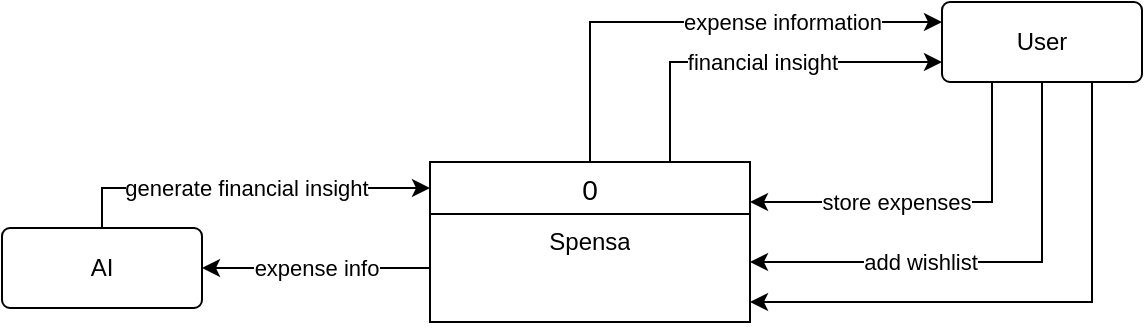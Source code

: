 <mxfile version="24.8.4" pages="2">
  <diagram name="Context Diagram" id="i1NHL7GJSS7ajKzj1QSG">
    <mxGraphModel dx="244" dy="574" grid="1" gridSize="10" guides="1" tooltips="1" connect="1" arrows="1" fold="1" page="1" pageScale="1" pageWidth="827" pageHeight="1169" math="0" shadow="0">
      <root>
        <mxCell id="0" />
        <mxCell id="1" parent="0" />
        <mxCell id="eZignlBFpvyMjM7GuEPs-8" value="expense information" style="edgeStyle=orthogonalEdgeStyle;rounded=0;orthogonalLoop=1;jettySize=auto;html=1;exitX=0.5;exitY=0;exitDx=0;exitDy=0;" edge="1" parent="1" source="eZignlBFpvyMjM7GuEPs-1" target="eZignlBFpvyMjM7GuEPs-6">
          <mxGeometry x="0.35" relative="1" as="geometry">
            <Array as="points">
              <mxPoint x="334" y="170" />
            </Array>
            <mxPoint as="offset" />
          </mxGeometry>
        </mxCell>
        <mxCell id="eZignlBFpvyMjM7GuEPs-11" value="financial insight" style="edgeStyle=orthogonalEdgeStyle;rounded=0;orthogonalLoop=1;jettySize=auto;html=1;exitX=0.75;exitY=0;exitDx=0;exitDy=0;" edge="1" parent="1" source="eZignlBFpvyMjM7GuEPs-1" target="eZignlBFpvyMjM7GuEPs-6">
          <mxGeometry x="0.032" relative="1" as="geometry">
            <Array as="points">
              <mxPoint x="374" y="190" />
            </Array>
            <mxPoint as="offset" />
          </mxGeometry>
        </mxCell>
        <mxCell id="eZignlBFpvyMjM7GuEPs-1" value="0" style="swimlane;fontStyle=0;childLayout=stackLayout;horizontal=1;startSize=26;horizontalStack=0;resizeParent=1;resizeParentMax=0;resizeLast=0;collapsible=1;marginBottom=0;align=center;fontSize=14;" vertex="1" parent="1">
          <mxGeometry x="254" y="240" width="160" height="80" as="geometry" />
        </mxCell>
        <mxCell id="eZignlBFpvyMjM7GuEPs-2" value="Spensa" style="text;strokeColor=none;fillColor=none;spacingLeft=4;spacingRight=4;overflow=hidden;rotatable=0;points=[[0,0.5],[1,0.5]];portConstraint=eastwest;fontSize=12;whiteSpace=wrap;html=1;align=center;" vertex="1" parent="eZignlBFpvyMjM7GuEPs-1">
          <mxGeometry y="26" width="160" height="54" as="geometry" />
        </mxCell>
        <mxCell id="eZignlBFpvyMjM7GuEPs-7" value="store expenses" style="edgeStyle=orthogonalEdgeStyle;rounded=0;orthogonalLoop=1;jettySize=auto;html=1;exitX=0.25;exitY=1;exitDx=0;exitDy=0;" edge="1" parent="1" source="eZignlBFpvyMjM7GuEPs-6" target="eZignlBFpvyMjM7GuEPs-1">
          <mxGeometry x="0.197" relative="1" as="geometry">
            <Array as="points">
              <mxPoint x="535" y="260" />
            </Array>
            <mxPoint as="offset" />
          </mxGeometry>
        </mxCell>
        <mxCell id="eZignlBFpvyMjM7GuEPs-9" value="add wishlist" style="edgeStyle=orthogonalEdgeStyle;rounded=0;orthogonalLoop=1;jettySize=auto;html=1;exitX=0.5;exitY=1;exitDx=0;exitDy=0;" edge="1" parent="1" source="eZignlBFpvyMjM7GuEPs-6" target="eZignlBFpvyMjM7GuEPs-2">
          <mxGeometry x="0.28" relative="1" as="geometry">
            <Array as="points">
              <mxPoint x="560" y="290" />
            </Array>
            <mxPoint as="offset" />
          </mxGeometry>
        </mxCell>
        <mxCell id="eZignlBFpvyMjM7GuEPs-6" value="User" style="rounded=1;arcSize=10;whiteSpace=wrap;html=1;align=center;" vertex="1" parent="1">
          <mxGeometry x="510" y="160" width="100" height="40" as="geometry" />
        </mxCell>
        <mxCell id="eZignlBFpvyMjM7GuEPs-10" style="edgeStyle=orthogonalEdgeStyle;rounded=0;orthogonalLoop=1;jettySize=auto;html=1;exitX=0.75;exitY=1;exitDx=0;exitDy=0;" edge="1" parent="1" source="eZignlBFpvyMjM7GuEPs-6" target="eZignlBFpvyMjM7GuEPs-2">
          <mxGeometry relative="1" as="geometry">
            <Array as="points">
              <mxPoint x="585" y="310" />
            </Array>
          </mxGeometry>
        </mxCell>
        <mxCell id="eZignlBFpvyMjM7GuEPs-15" value="generate financial insight" style="edgeStyle=orthogonalEdgeStyle;rounded=0;orthogonalLoop=1;jettySize=auto;html=1;exitX=0.5;exitY=0;exitDx=0;exitDy=0;" edge="1" parent="1" source="eZignlBFpvyMjM7GuEPs-12" target="eZignlBFpvyMjM7GuEPs-1">
          <mxGeometry relative="1" as="geometry">
            <Array as="points">
              <mxPoint x="90" y="253" />
            </Array>
          </mxGeometry>
        </mxCell>
        <mxCell id="eZignlBFpvyMjM7GuEPs-12" value="AI" style="rounded=1;arcSize=10;whiteSpace=wrap;html=1;align=center;" vertex="1" parent="1">
          <mxGeometry x="40" y="273" width="100" height="40" as="geometry" />
        </mxCell>
        <mxCell id="eZignlBFpvyMjM7GuEPs-13" value="expense info" style="edgeStyle=orthogonalEdgeStyle;rounded=0;orthogonalLoop=1;jettySize=auto;html=1;exitX=0;exitY=0.5;exitDx=0;exitDy=0;entryX=1;entryY=0.5;entryDx=0;entryDy=0;" edge="1" parent="1" source="eZignlBFpvyMjM7GuEPs-2" target="eZignlBFpvyMjM7GuEPs-12">
          <mxGeometry relative="1" as="geometry" />
        </mxCell>
      </root>
    </mxGraphModel>
  </diagram>
  <diagram id="p5GedsiTWtsr-qRVWarj" name="Use Case Diagram">
    <mxGraphModel dx="433" dy="1020" grid="1" gridSize="10" guides="1" tooltips="1" connect="1" arrows="1" fold="1" page="1" pageScale="1" pageWidth="827" pageHeight="1169" math="0" shadow="0">
      <root>
        <mxCell id="0" />
        <mxCell id="1" parent="0" />
        <mxCell id="6RDA2OgEClwJ4WPIp2Ii-2" value="" style="rounded=0;whiteSpace=wrap;html=1;" vertex="1" parent="1">
          <mxGeometry x="240" y="40" width="280" height="640" as="geometry" />
        </mxCell>
        <mxCell id="6RDA2OgEClwJ4WPIp2Ii-3" value="AI" style="shape=umlActor;verticalLabelPosition=bottom;verticalAlign=top;html=1;outlineConnect=0;" vertex="1" parent="1">
          <mxGeometry x="100" y="220" width="30" height="60" as="geometry" />
        </mxCell>
        <mxCell id="6RDA2OgEClwJ4WPIp2Ii-4" value="Registered User" style="shape=umlActor;verticalLabelPosition=bottom;verticalAlign=top;html=1;outlineConnect=0;" vertex="1" parent="1">
          <mxGeometry x="630" y="220" width="30" height="60" as="geometry" />
        </mxCell>
        <mxCell id="6RDA2OgEClwJ4WPIp2Ii-5" value="Spensa" style="text;html=1;align=center;verticalAlign=middle;whiteSpace=wrap;rounded=0;" vertex="1" parent="1">
          <mxGeometry x="350" y="40" width="60" height="30" as="geometry" />
        </mxCell>
        <mxCell id="6RDA2OgEClwJ4WPIp2Ii-6" value="Track Expenses" style="ellipse;whiteSpace=wrap;html=1;" vertex="1" parent="1">
          <mxGeometry x="320" y="70" width="120" height="50" as="geometry" />
        </mxCell>
        <mxCell id="6RDA2OgEClwJ4WPIp2Ii-21" style="rounded=0;orthogonalLoop=1;jettySize=auto;html=1;exitX=0;exitY=0.5;exitDx=0;exitDy=0;endArrow=none;endFill=0;" edge="1" parent="1" source="6RDA2OgEClwJ4WPIp2Ii-7" target="6RDA2OgEClwJ4WPIp2Ii-3">
          <mxGeometry relative="1" as="geometry" />
        </mxCell>
        <mxCell id="6RDA2OgEClwJ4WPIp2Ii-24" style="rounded=0;orthogonalLoop=1;jettySize=auto;html=1;exitX=1;exitY=0.5;exitDx=0;exitDy=0;endArrow=none;endFill=0;" edge="1" parent="1" source="6RDA2OgEClwJ4WPIp2Ii-7" target="6RDA2OgEClwJ4WPIp2Ii-4">
          <mxGeometry relative="1" as="geometry" />
        </mxCell>
        <mxCell id="6RDA2OgEClwJ4WPIp2Ii-7" value="Scan Receipt" style="ellipse;whiteSpace=wrap;html=1;" vertex="1" parent="1">
          <mxGeometry x="320" y="130" width="120" height="50" as="geometry" />
        </mxCell>
        <mxCell id="6RDA2OgEClwJ4WPIp2Ii-25" style="rounded=0;orthogonalLoop=1;jettySize=auto;html=1;exitX=1;exitY=0.5;exitDx=0;exitDy=0;endArrow=none;endFill=0;" edge="1" parent="1" source="6RDA2OgEClwJ4WPIp2Ii-8" target="6RDA2OgEClwJ4WPIp2Ii-4">
          <mxGeometry relative="1" as="geometry" />
        </mxCell>
        <mxCell id="6RDA2OgEClwJ4WPIp2Ii-8" value="Set and Track Budget" style="ellipse;whiteSpace=wrap;html=1;" vertex="1" parent="1">
          <mxGeometry x="320" y="190" width="120" height="50" as="geometry" />
        </mxCell>
        <mxCell id="6RDA2OgEClwJ4WPIp2Ii-26" style="rounded=0;orthogonalLoop=1;jettySize=auto;html=1;exitX=1;exitY=0.5;exitDx=0;exitDy=0;endArrow=none;endFill=0;" edge="1" parent="1" source="6RDA2OgEClwJ4WPIp2Ii-9" target="6RDA2OgEClwJ4WPIp2Ii-4">
          <mxGeometry relative="1" as="geometry" />
        </mxCell>
        <mxCell id="6RDA2OgEClwJ4WPIp2Ii-9" value="Manage Savings" style="ellipse;whiteSpace=wrap;html=1;" vertex="1" parent="1">
          <mxGeometry x="320" y="250" width="120" height="50" as="geometry" />
        </mxCell>
        <mxCell id="6RDA2OgEClwJ4WPIp2Ii-20" style="rounded=0;orthogonalLoop=1;jettySize=auto;html=1;exitX=0;exitY=0.5;exitDx=0;exitDy=0;endArrow=none;endFill=0;" edge="1" parent="1" source="6RDA2OgEClwJ4WPIp2Ii-11" target="6RDA2OgEClwJ4WPIp2Ii-3">
          <mxGeometry relative="1" as="geometry" />
        </mxCell>
        <mxCell id="6RDA2OgEClwJ4WPIp2Ii-27" style="rounded=0;orthogonalLoop=1;jettySize=auto;html=1;exitX=1;exitY=0.5;exitDx=0;exitDy=0;endArrow=none;endFill=0;" edge="1" parent="1" source="6RDA2OgEClwJ4WPIp2Ii-11" target="6RDA2OgEClwJ4WPIp2Ii-4">
          <mxGeometry relative="1" as="geometry" />
        </mxCell>
        <mxCell id="6RDA2OgEClwJ4WPIp2Ii-11" value="Plan Investments" style="ellipse;whiteSpace=wrap;html=1;" vertex="1" parent="1">
          <mxGeometry x="320" y="310" width="120" height="50" as="geometry" />
        </mxCell>
        <mxCell id="6RDA2OgEClwJ4WPIp2Ii-28" style="rounded=0;orthogonalLoop=1;jettySize=auto;html=1;exitX=1;exitY=0.5;exitDx=0;exitDy=0;endArrow=none;endFill=0;" edge="1" parent="1" source="6RDA2OgEClwJ4WPIp2Ii-12" target="6RDA2OgEClwJ4WPIp2Ii-4">
          <mxGeometry relative="1" as="geometry" />
        </mxCell>
        <mxCell id="6RDA2OgEClwJ4WPIp2Ii-12" value="Track Tax Relief" style="ellipse;whiteSpace=wrap;html=1;" vertex="1" parent="1">
          <mxGeometry x="320" y="370" width="120" height="50" as="geometry" />
        </mxCell>
        <mxCell id="6RDA2OgEClwJ4WPIp2Ii-29" style="rounded=0;orthogonalLoop=1;jettySize=auto;html=1;exitX=1;exitY=0.5;exitDx=0;exitDy=0;endArrow=none;endFill=0;" edge="1" parent="1" source="6RDA2OgEClwJ4WPIp2Ii-13" target="6RDA2OgEClwJ4WPIp2Ii-4">
          <mxGeometry relative="1" as="geometry" />
        </mxCell>
        <mxCell id="6RDA2OgEClwJ4WPIp2Ii-13" value="Manage Banks Accounts" style="ellipse;whiteSpace=wrap;html=1;" vertex="1" parent="1">
          <mxGeometry x="320" y="430" width="120" height="50" as="geometry" />
        </mxCell>
        <mxCell id="6RDA2OgEClwJ4WPIp2Ii-19" style="rounded=0;orthogonalLoop=1;jettySize=auto;html=1;exitX=0;exitY=0.5;exitDx=0;exitDy=0;endArrow=none;endFill=0;" edge="1" parent="1" source="6RDA2OgEClwJ4WPIp2Ii-14" target="6RDA2OgEClwJ4WPIp2Ii-3">
          <mxGeometry relative="1" as="geometry" />
        </mxCell>
        <mxCell id="6RDA2OgEClwJ4WPIp2Ii-30" style="rounded=0;orthogonalLoop=1;jettySize=auto;html=1;exitX=1;exitY=0.5;exitDx=0;exitDy=0;endArrow=none;endFill=0;" edge="1" parent="1" source="6RDA2OgEClwJ4WPIp2Ii-14" target="6RDA2OgEClwJ4WPIp2Ii-4">
          <mxGeometry relative="1" as="geometry" />
        </mxCell>
        <mxCell id="6RDA2OgEClwJ4WPIp2Ii-14" value="Plan Wishlist Purchases" style="ellipse;whiteSpace=wrap;html=1;" vertex="1" parent="1">
          <mxGeometry x="320" y="490" width="120" height="50" as="geometry" />
        </mxCell>
        <mxCell id="6RDA2OgEClwJ4WPIp2Ii-18" style="rounded=0;orthogonalLoop=1;jettySize=auto;html=1;exitX=0;exitY=0.5;exitDx=0;exitDy=0;endArrow=none;endFill=0;" edge="1" parent="1" source="6RDA2OgEClwJ4WPIp2Ii-15" target="6RDA2OgEClwJ4WPIp2Ii-3">
          <mxGeometry relative="1" as="geometry" />
        </mxCell>
        <mxCell id="6RDA2OgEClwJ4WPIp2Ii-31" style="rounded=0;orthogonalLoop=1;jettySize=auto;html=1;exitX=1;exitY=0.5;exitDx=0;exitDy=0;endArrow=none;endFill=0;" edge="1" parent="1" source="6RDA2OgEClwJ4WPIp2Ii-15" target="6RDA2OgEClwJ4WPIp2Ii-4">
          <mxGeometry relative="1" as="geometry" />
        </mxCell>
        <mxCell id="6RDA2OgEClwJ4WPIp2Ii-15" value="Plan Loan Repayments" style="ellipse;whiteSpace=wrap;html=1;" vertex="1" parent="1">
          <mxGeometry x="320" y="550" width="120" height="50" as="geometry" />
        </mxCell>
        <mxCell id="6RDA2OgEClwJ4WPIp2Ii-16" value="Export Financial Reports" style="ellipse;whiteSpace=wrap;html=1;" vertex="1" parent="1">
          <mxGeometry x="320" y="610" width="120" height="50" as="geometry" />
        </mxCell>
        <mxCell id="6RDA2OgEClwJ4WPIp2Ii-17" style="rounded=0;orthogonalLoop=1;jettySize=auto;html=1;exitX=0;exitY=0.5;exitDx=0;exitDy=0;endArrow=none;endFill=0;" edge="1" parent="1" source="6RDA2OgEClwJ4WPIp2Ii-16" target="6RDA2OgEClwJ4WPIp2Ii-3">
          <mxGeometry relative="1" as="geometry" />
        </mxCell>
        <mxCell id="6RDA2OgEClwJ4WPIp2Ii-22" style="rounded=0;orthogonalLoop=1;jettySize=auto;html=1;exitX=1;exitY=0.5;exitDx=0;exitDy=0;endArrow=none;endFill=0;" edge="1" parent="1" source="6RDA2OgEClwJ4WPIp2Ii-6" target="6RDA2OgEClwJ4WPIp2Ii-4">
          <mxGeometry relative="1" as="geometry" />
        </mxCell>
      </root>
    </mxGraphModel>
  </diagram>
</mxfile>
